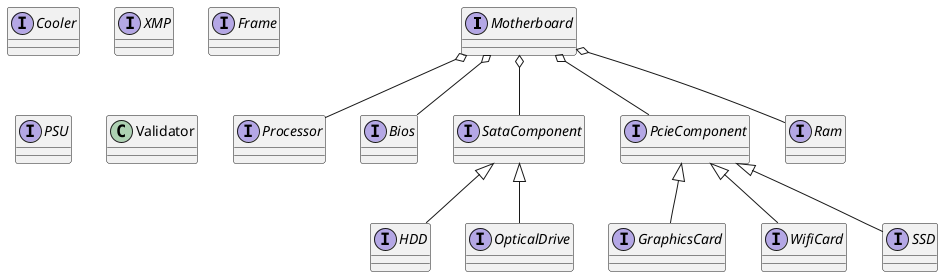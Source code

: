 @startuml

interface Motherboard 

Motherboard o-- Processor
Motherboard o-- Bios
Motherboard o-- SataComponent
Motherboard o-- PcieComponent
Motherboard o-- Ram

interface Processor
interface Bios
interface Cooler
interface Ram
interface XMP

interface PcieComponent
interface GraphicsCard implements PcieComponent
interface WifiCard implements PcieComponent
interface SSD implements PcieComponent


interface SataComponent
interface HDD implements SataComponent
interface OpticalDrive implements SataComponent

interface Frame
interface PSU
interface WifiCard
class Validator

@enduml